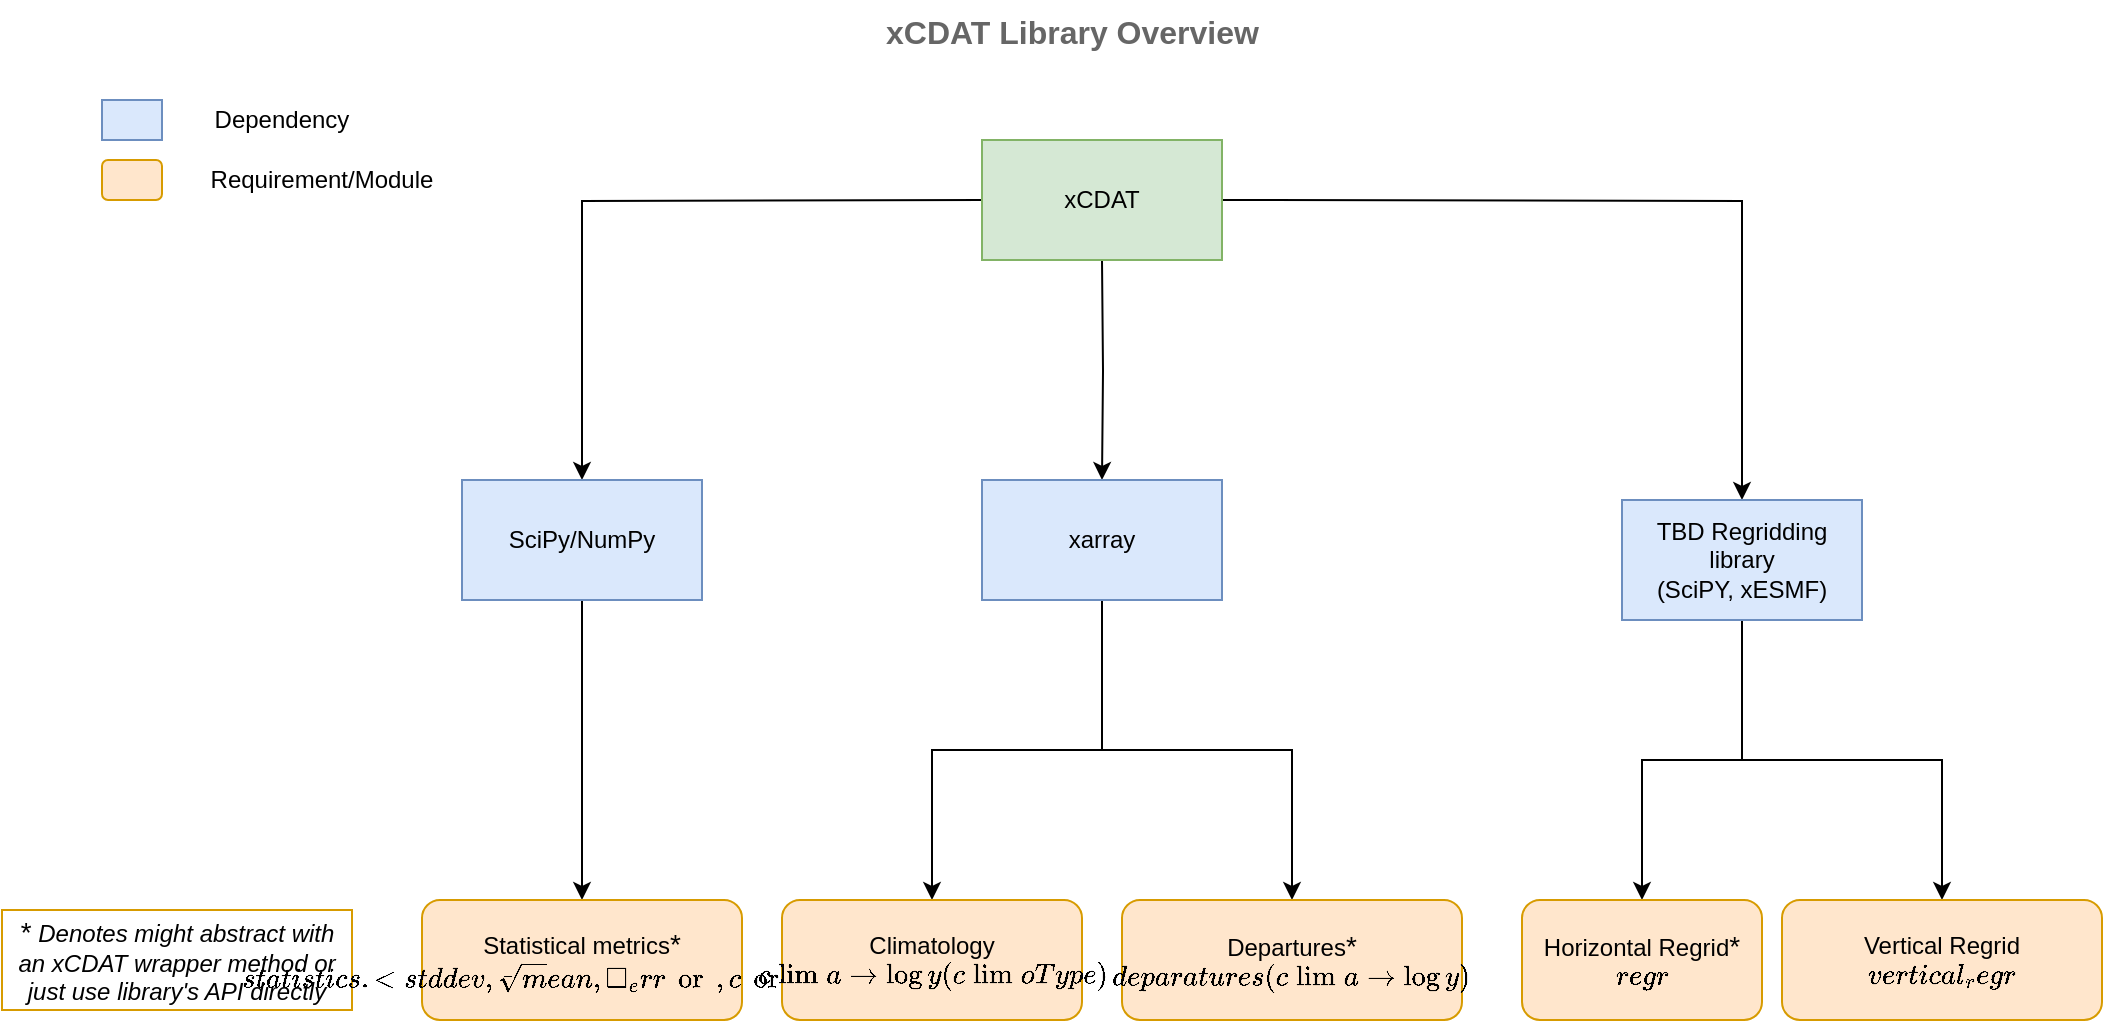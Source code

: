 <mxfile>
    <diagram id="vOrr-0vj6qPatzsIqZ75" name="Page-1">
        <mxGraphModel dx="1973" dy="772" grid="1" gridSize="10" guides="1" tooltips="1" connect="1" arrows="1" fold="1" page="1" pageScale="1" pageWidth="850" pageHeight="1100" math="0" shadow="0">
            <root>
                <mxCell id="0"/>
                <mxCell id="1" parent="0"/>
                <mxCell id="13" style="edgeStyle=orthogonalEdgeStyle;rounded=0;orthogonalLoop=1;jettySize=auto;html=1;" parent="1" target="4" edge="1">
                    <mxGeometry relative="1" as="geometry">
                        <mxPoint x="260" y="260" as="sourcePoint"/>
                        <mxPoint x="260" y="340" as="targetPoint"/>
                    </mxGeometry>
                </mxCell>
                <mxCell id="16" style="edgeStyle=orthogonalEdgeStyle;rounded=0;orthogonalLoop=1;jettySize=auto;html=1;" parent="1" target="15" edge="1">
                    <mxGeometry relative="1" as="geometry">
                        <mxPoint x="200" y="230" as="sourcePoint"/>
                    </mxGeometry>
                </mxCell>
                <mxCell id="19" style="edgeStyle=orthogonalEdgeStyle;rounded=0;orthogonalLoop=1;jettySize=auto;html=1;" parent="1" target="5" edge="1">
                    <mxGeometry relative="1" as="geometry">
                        <mxPoint x="320" y="230" as="sourcePoint"/>
                    </mxGeometry>
                </mxCell>
                <mxCell id="56" style="edgeStyle=orthogonalEdgeStyle;rounded=0;orthogonalLoop=1;jettySize=auto;html=1;startArrow=none;startFill=0;exitX=0.5;exitY=1;exitDx=0;exitDy=0;entryX=0.5;entryY=0;entryDx=0;entryDy=0;" parent="1" source="4" target="64" edge="1">
                    <mxGeometry relative="1" as="geometry">
                        <mxPoint x="310" y="390" as="sourcePoint"/>
                        <mxPoint x="345" y="560" as="targetPoint"/>
                    </mxGeometry>
                </mxCell>
                <mxCell id="65" style="edgeStyle=orthogonalEdgeStyle;rounded=0;orthogonalLoop=1;jettySize=auto;html=1;entryX=0.5;entryY=0;entryDx=0;entryDy=0;startArrow=none;startFill=0;" parent="1" source="4" target="63" edge="1">
                    <mxGeometry relative="1" as="geometry"/>
                </mxCell>
                <mxCell id="4" value="xarray" style="rounded=0;whiteSpace=wrap;html=1;fillColor=#dae8fc;strokeColor=#6c8ebf;" parent="1" vertex="1">
                    <mxGeometry x="200" y="370" width="120" height="60" as="geometry"/>
                </mxCell>
                <mxCell id="57" style="edgeStyle=orthogonalEdgeStyle;rounded=0;orthogonalLoop=1;jettySize=auto;html=1;startArrow=none;startFill=0;entryX=0.5;entryY=0;entryDx=0;entryDy=0;" parent="1" source="5" target="67" edge="1">
                    <mxGeometry relative="1" as="geometry">
                        <mxPoint x="680" y="560" as="targetPoint"/>
                    </mxGeometry>
                </mxCell>
                <mxCell id="68" style="edgeStyle=orthogonalEdgeStyle;rounded=0;orthogonalLoop=1;jettySize=auto;html=1;exitX=0.5;exitY=1;exitDx=0;exitDy=0;startArrow=none;startFill=0;" parent="1" source="5" target="66" edge="1">
                    <mxGeometry relative="1" as="geometry"/>
                </mxCell>
                <mxCell id="5" value="TBD Regridding library &lt;br&gt;(SciPY, xESMF)" style="rounded=0;whiteSpace=wrap;html=1;fillColor=#dae8fc;strokeColor=#6c8ebf;" parent="1" vertex="1">
                    <mxGeometry x="520" y="380" width="120" height="60" as="geometry"/>
                </mxCell>
                <mxCell id="58" style="edgeStyle=orthogonalEdgeStyle;rounded=0;orthogonalLoop=1;jettySize=auto;html=1;entryX=0.5;entryY=0;entryDx=0;entryDy=0;startArrow=none;startFill=0;" parent="1" source="15" target="62" edge="1">
                    <mxGeometry relative="1" as="geometry">
                        <mxPoint x="-70" y="570" as="targetPoint"/>
                    </mxGeometry>
                </mxCell>
                <mxCell id="15" value="SciPy/NumPy" style="rounded=0;whiteSpace=wrap;html=1;fillColor=#dae8fc;strokeColor=#6c8ebf;" parent="1" vertex="1">
                    <mxGeometry x="-60" y="370" width="120" height="60" as="geometry"/>
                </mxCell>
                <mxCell id="22" value="xCDAT" style="rounded=0;whiteSpace=wrap;html=1;fillColor=#d5e8d4;strokeColor=#82b366;" parent="1" vertex="1">
                    <mxGeometry x="200" y="200" width="120" height="60" as="geometry"/>
                </mxCell>
                <mxCell id="38" value="&lt;i&gt;&lt;font style=&quot;font-size: 14px&quot;&gt;* &lt;/font&gt;Denotes might abstract with an xCDAT wrapper method or just use library's API directly&lt;/i&gt;" style="text;html=1;strokeColor=#d79b00;align=center;verticalAlign=middle;whiteSpace=wrap;rounded=0;" parent="1" vertex="1">
                    <mxGeometry x="-290" y="585" width="175" height="50" as="geometry"/>
                </mxCell>
                <mxCell id="62" value="Statistical metrics&lt;font style=&quot;font-size: 14px&quot;&gt;*&lt;/font&gt;&lt;br&gt;&lt;b&gt;`statistics.&amp;lt;stddev, root_mean, square_error, correlation&amp;gt;`&lt;/b&gt;" style="rounded=1;whiteSpace=wrap;html=1;fillColor=#ffe6cc;strokeColor=#d79b00;" parent="1" vertex="1">
                    <mxGeometry x="-80" y="580" width="160" height="60" as="geometry"/>
                </mxCell>
                <mxCell id="63" value="&lt;span&gt;Climatology&lt;/span&gt;&lt;br&gt;&lt;b&gt;`climatology(climoType)`&lt;/b&gt;" style="rounded=1;whiteSpace=wrap;html=1;fillColor=#ffe6cc;strokeColor=#d79b00;" parent="1" vertex="1">
                    <mxGeometry x="100" y="580" width="150" height="60" as="geometry"/>
                </mxCell>
                <mxCell id="64" value="Departures&lt;font style=&quot;font-size: 14px&quot;&gt;*&lt;/font&gt;&lt;br&gt;&lt;b&gt;`deparatures(climatology)`&lt;/b&gt;" style="rounded=1;whiteSpace=wrap;html=1;fillColor=#ffe6cc;strokeColor=#d79b00;" parent="1" vertex="1">
                    <mxGeometry x="270" y="580" width="170" height="60" as="geometry"/>
                </mxCell>
                <mxCell id="66" value="Horizontal Regrid&lt;font style=&quot;font-size: 14px&quot;&gt;*&lt;/font&gt;&lt;br&gt;&lt;b&gt;`regrid(targetGrid)`&lt;/b&gt;" style="rounded=1;whiteSpace=wrap;html=1;fillColor=#ffe6cc;strokeColor=#d79b00;" parent="1" vertex="1">
                    <mxGeometry x="470" y="580" width="120" height="60" as="geometry"/>
                </mxCell>
                <mxCell id="67" value="&lt;span&gt;Vertical Regrid&lt;/span&gt;&lt;br&gt;&lt;b&gt;`vertical_regrid(targetGrid)`&lt;/b&gt;" style="rounded=1;whiteSpace=wrap;html=1;fillColor=#ffe6cc;strokeColor=#d79b00;" parent="1" vertex="1">
                    <mxGeometry x="600" y="580" width="160" height="60" as="geometry"/>
                </mxCell>
                <mxCell id="90" value="" style="group;" parent="1" vertex="1" connectable="0">
                    <mxGeometry x="-240" y="180" width="170" height="50" as="geometry"/>
                </mxCell>
                <mxCell id="93" value="" style="group" parent="90" vertex="1" connectable="0">
                    <mxGeometry width="170" height="50" as="geometry"/>
                </mxCell>
                <mxCell id="80" value="Requirement/Module" style="text;html=1;fillColor=none;align=center;verticalAlign=middle;whiteSpace=wrap;rounded=0;" parent="93" vertex="1">
                    <mxGeometry x="30" y="30" width="160" height="20" as="geometry"/>
                </mxCell>
                <mxCell id="81" value="Dependency" style="text;html=1;fillColor=none;align=center;verticalAlign=middle;whiteSpace=wrap;rounded=0;" parent="93" vertex="1">
                    <mxGeometry x="10" width="160" height="20" as="geometry"/>
                </mxCell>
                <mxCell id="82" value="" style="rounded=0;whiteSpace=wrap;html=1;fillColor=#dae8fc;strokeColor=#6c8ebf;" parent="93" vertex="1">
                    <mxGeometry width="30" height="20" as="geometry"/>
                </mxCell>
                <mxCell id="86" style="edgeStyle=orthogonalEdgeStyle;rounded=0;orthogonalLoop=1;jettySize=auto;html=1;exitX=0.5;exitY=1;exitDx=0;exitDy=0;strokeColor=none;" parent="93" source="80" target="80" edge="1">
                    <mxGeometry as="geometry"/>
                </mxCell>
                <mxCell id="92" value="" style="rounded=1;whiteSpace=wrap;html=1;fillColor=#ffe6cc;strokeColor=#d79b00;" parent="93" vertex="1">
                    <mxGeometry y="30" width="30" height="20" as="geometry"/>
                </mxCell>
                <mxCell id="91" value="&lt;span id=&quot;docs-internal-guid-8bb9e2c3-7fff-5ca4-1591-3e1ce34edb6f&quot;&gt;&lt;span style=&quot;font-size: 12pt ; font-family: &amp;#34;arial&amp;#34; ; color: rgb(102 , 102 , 102) ; background-color: transparent ; font-style: normal ; font-variant: normal ; text-decoration: none ; vertical-align: baseline&quot;&gt;xCDAT Library Overview&lt;/span&gt;&lt;/span&gt;" style="text;whiteSpace=wrap;html=1;fontStyle=1" parent="1" vertex="1">
                    <mxGeometry x="150" y="130" width="250" height="30" as="geometry"/>
                </mxCell>
            </root>
        </mxGraphModel>
    </diagram>
</mxfile>